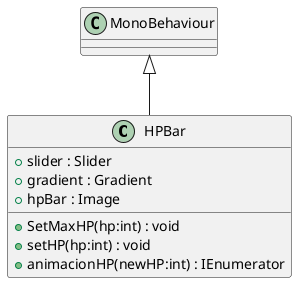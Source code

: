 @startuml
class HPBar {
    + slider : Slider
    + gradient : Gradient
    + hpBar : Image
    + SetMaxHP(hp:int) : void
    + setHP(hp:int) : void
    + animacionHP(newHP:int) : IEnumerator
}
MonoBehaviour <|-- HPBar
@enduml
